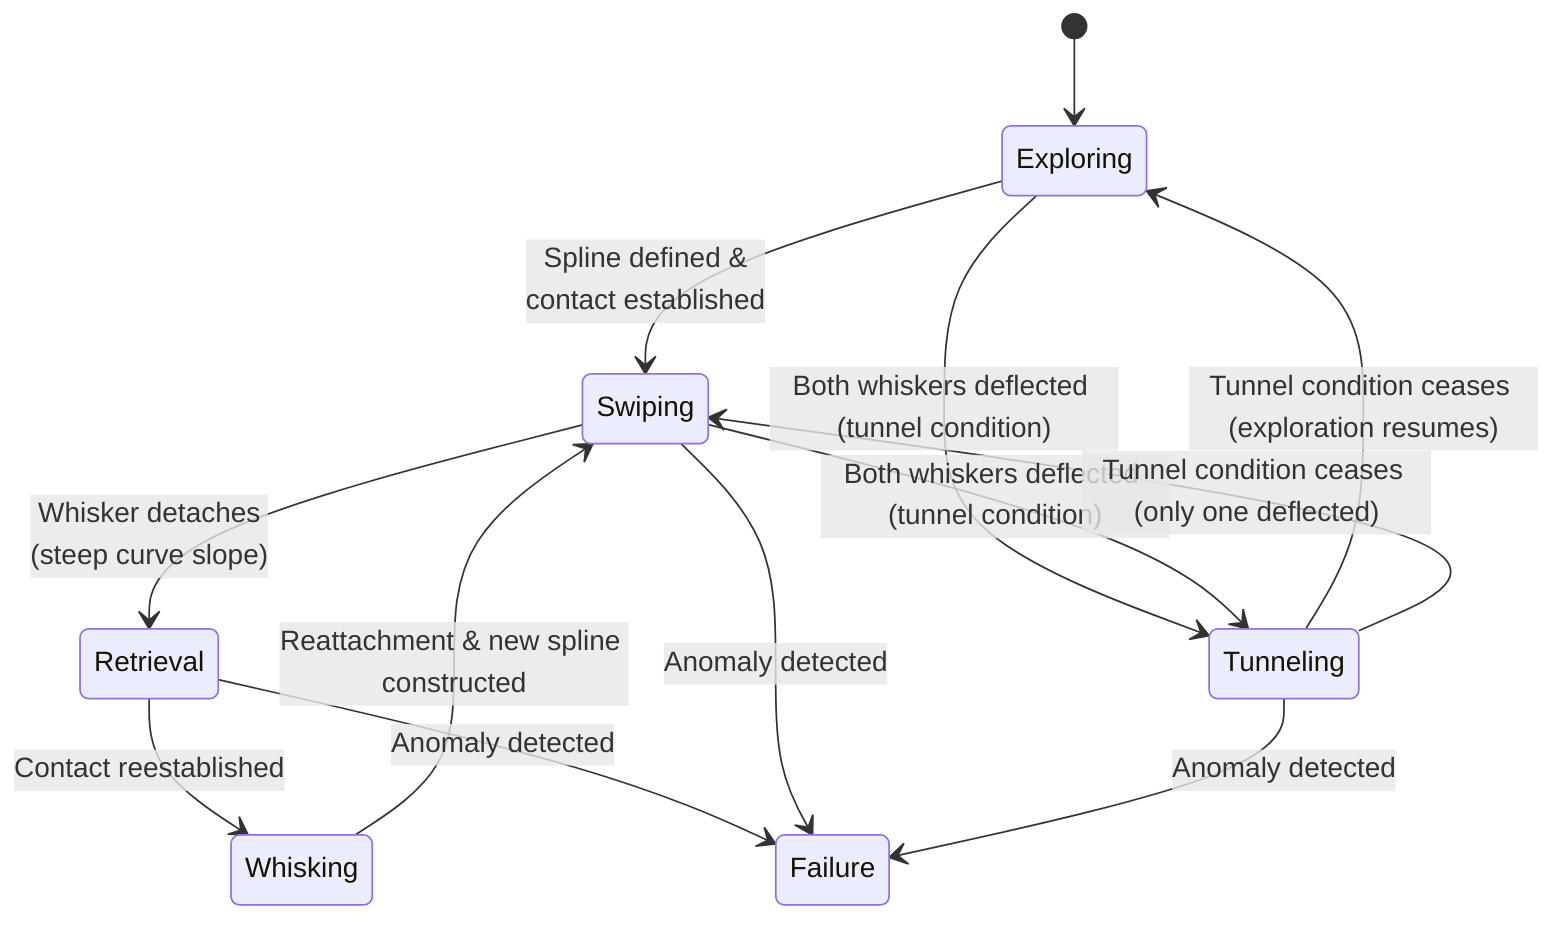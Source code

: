 stateDiagram-v2
    [*] --> Exploring
    Exploring --> Swiping : Spline defined & <br>contact established
    Exploring --> Tunneling : Both whiskers deflected (tunnel condition)
    Tunneling --> Exploring : Tunnel condition ceases (exploration resumes)
    Swiping --> Retrieval : Whisker detaches <br>(steep curve slope)
    Retrieval --> Whisking : Contact reestablished
    Whisking --> Swiping : Reattachment & new spline constructed
    Swiping --> Tunneling : Both whiskers deflected (tunnel condition)
    Tunneling --> Swiping : Tunnel condition ceases (only one deflected)
    Retrieval --> Failure : Anomaly detected
    Swiping --> Failure : Anomaly detected
    Tunneling --> Failure : Anomaly detected